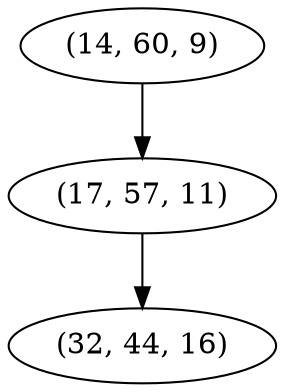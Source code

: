 digraph tree {
    "(14, 60, 9)";
    "(17, 57, 11)";
    "(32, 44, 16)";
    "(14, 60, 9)" -> "(17, 57, 11)";
    "(17, 57, 11)" -> "(32, 44, 16)";
}
